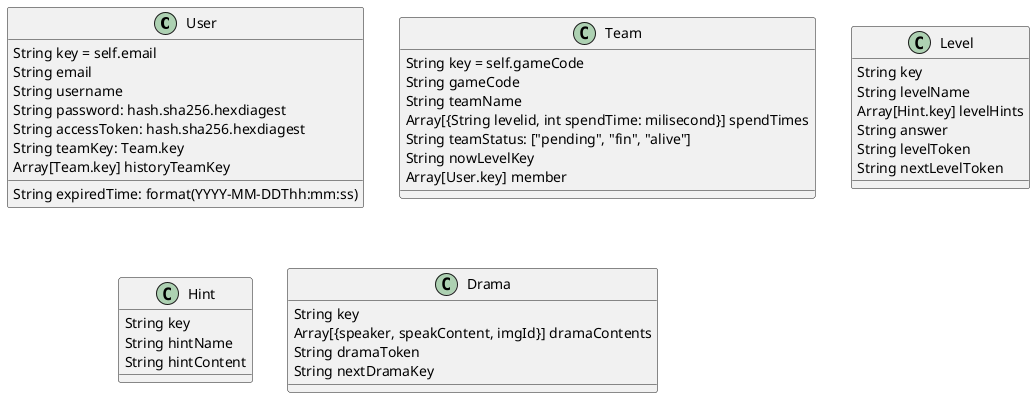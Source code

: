 # use deta base

@startuml
class User {
    String key = self.email
    String email
    String username
    String password: hash.sha256.hexdiagest
    String expiredTime: format(YYYY-MM-DDThh:mm:ss)
    String accessToken: hash.sha256.hexdiagest
    String teamKey: Team.key
    Array[Team.key] historyTeamKey
}

class Team {
    String key = self.gameCode
    String gameCode
    String teamName
    Array[{String levelid, int spendTime: milisecond}] spendTimes
    String teamStatus: ["pending", "fin", "alive"]
    String nowLevelKey
    Array[User.key] member
}

class Level {
    String key
    String levelName
    Array[Hint.key] levelHints
    String answer
    String levelToken
    String nextLevelToken
}

class Hint {
    String key
    String hintName
    String hintContent
}

class Drama {
    String key
    Array[{speaker, speakContent, imgId}] dramaContents
    String dramaToken
    String nextDramaKey
}

@enduml
